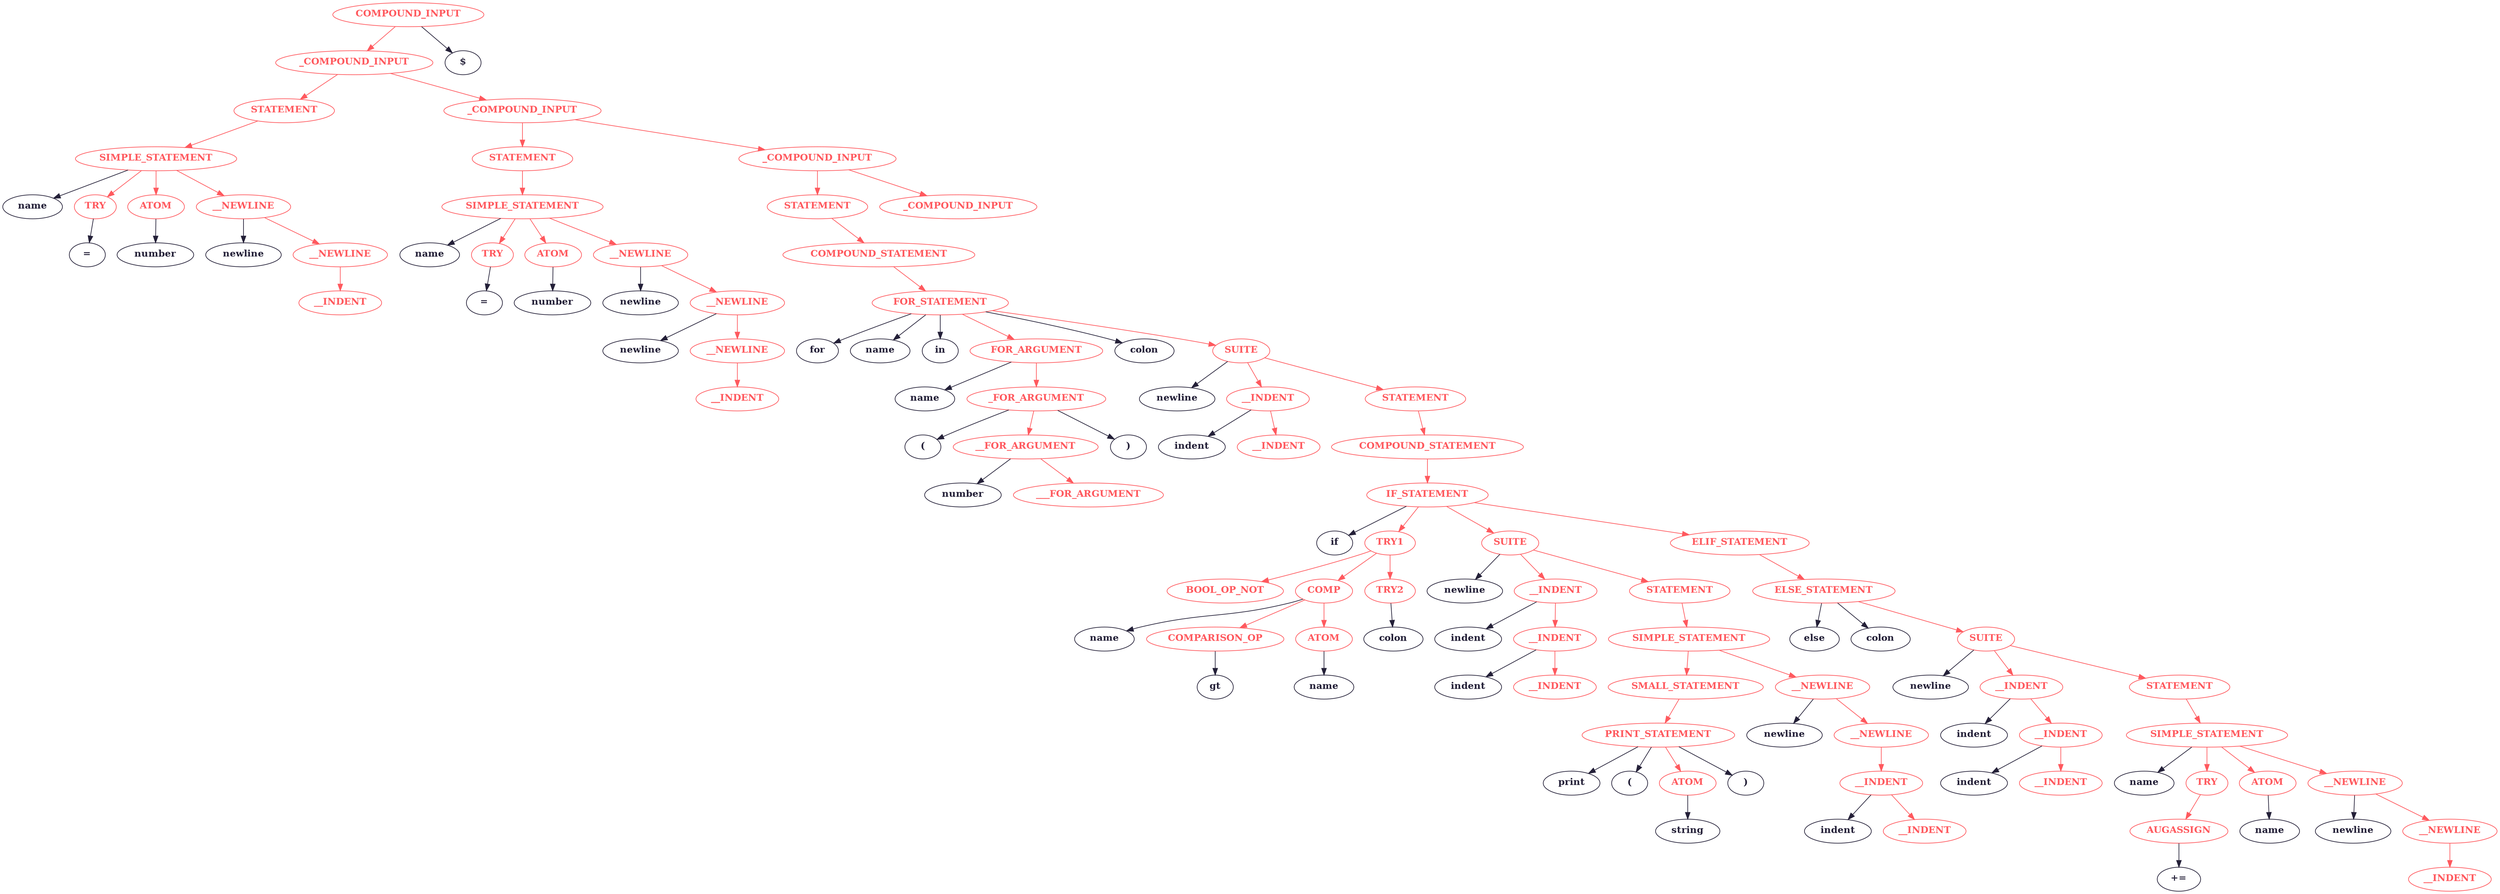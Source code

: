 digraph G{
n0[label=<<B>COMPOUND_INPUT</B>>, color="#FF595E", fontcolor="#FF595E"]
n1[label=<<B>_COMPOUND_INPUT</B>>, color="#FF595E", fontcolor="#FF595E"]
n2[label=<<B>STATEMENT</B>>, color="#FF595E", fontcolor="#FF595E"]
n3[label=<<B>SIMPLE_STATEMENT</B>>, color="#FF595E", fontcolor="#FF595E"]
n4[label=<<B> name </B>>, color="#242038", fontcolor="#242038"]
n5[label=<<B>TRY</B>>, color="#FF595E", fontcolor="#FF595E"]
n6[label=<<B> = </B>>, color="#242038", fontcolor="#242038"]
n7[label=<<B>ATOM</B>>, color="#FF595E", fontcolor="#FF595E"]
n8[label=<<B> number </B>>, color="#242038", fontcolor="#242038"]
n9[label=<<B>__NEWLINE</B>>, color="#FF595E", fontcolor="#FF595E"]
n10[label=<<B> newline </B>>, color="#242038", fontcolor="#242038"]
n11[label=<<B>__NEWLINE</B>>, color="#FF595E", fontcolor="#FF595E"]
n12[label=<<B>__INDENT</B>>, color="#FF595E", fontcolor="#FF595E"]
n13[label=<<B>_COMPOUND_INPUT</B>>, color="#FF595E", fontcolor="#FF595E"]
n14[label=<<B>STATEMENT</B>>, color="#FF595E", fontcolor="#FF595E"]
n15[label=<<B>SIMPLE_STATEMENT</B>>, color="#FF595E", fontcolor="#FF595E"]
n16[label=<<B> name </B>>, color="#242038", fontcolor="#242038"]
n17[label=<<B>TRY</B>>, color="#FF595E", fontcolor="#FF595E"]
n18[label=<<B> = </B>>, color="#242038", fontcolor="#242038"]
n19[label=<<B>ATOM</B>>, color="#FF595E", fontcolor="#FF595E"]
n20[label=<<B> number </B>>, color="#242038", fontcolor="#242038"]
n21[label=<<B>__NEWLINE</B>>, color="#FF595E", fontcolor="#FF595E"]
n22[label=<<B> newline </B>>, color="#242038", fontcolor="#242038"]
n23[label=<<B>__NEWLINE</B>>, color="#FF595E", fontcolor="#FF595E"]
n24[label=<<B> newline </B>>, color="#242038", fontcolor="#242038"]
n25[label=<<B>__NEWLINE</B>>, color="#FF595E", fontcolor="#FF595E"]
n26[label=<<B>__INDENT</B>>, color="#FF595E", fontcolor="#FF595E"]
n27[label=<<B>_COMPOUND_INPUT</B>>, color="#FF595E", fontcolor="#FF595E"]
n28[label=<<B>STATEMENT</B>>, color="#FF595E", fontcolor="#FF595E"]
n29[label=<<B>COMPOUND_STATEMENT</B>>, color="#FF595E", fontcolor="#FF595E"]
n30[label=<<B>FOR_STATEMENT</B>>, color="#FF595E", fontcolor="#FF595E"]
n31[label=<<B> for </B>>, color="#242038", fontcolor="#242038"]
n32[label=<<B> name </B>>, color="#242038", fontcolor="#242038"]
n33[label=<<B> in </B>>, color="#242038", fontcolor="#242038"]
n34[label=<<B>FOR_ARGUMENT</B>>, color="#FF595E", fontcolor="#FF595E"]
n35[label=<<B> name </B>>, color="#242038", fontcolor="#242038"]
n36[label=<<B>_FOR_ARGUMENT</B>>, color="#FF595E", fontcolor="#FF595E"]
n37[label=<<B> ( </B>>, color="#242038", fontcolor="#242038"]
n38[label=<<B>__FOR_ARGUMENT</B>>, color="#FF595E", fontcolor="#FF595E"]
n39[label=<<B> number </B>>, color="#242038", fontcolor="#242038"]
n40[label=<<B>___FOR_ARGUMENT</B>>, color="#FF595E", fontcolor="#FF595E"]
n41[label=<<B> ) </B>>, color="#242038", fontcolor="#242038"]
n42[label=<<B> colon </B>>, color="#242038", fontcolor="#242038"]
n43[label=<<B>SUITE</B>>, color="#FF595E", fontcolor="#FF595E"]
n44[label=<<B> newline </B>>, color="#242038", fontcolor="#242038"]
n45[label=<<B>__INDENT</B>>, color="#FF595E", fontcolor="#FF595E"]
n46[label=<<B> indent </B>>, color="#242038", fontcolor="#242038"]
n47[label=<<B>__INDENT</B>>, color="#FF595E", fontcolor="#FF595E"]
n48[label=<<B>STATEMENT</B>>, color="#FF595E", fontcolor="#FF595E"]
n49[label=<<B>COMPOUND_STATEMENT</B>>, color="#FF595E", fontcolor="#FF595E"]
n50[label=<<B>IF_STATEMENT</B>>, color="#FF595E", fontcolor="#FF595E"]
n51[label=<<B> if </B>>, color="#242038", fontcolor="#242038"]
n52[label=<<B>TRY1</B>>, color="#FF595E", fontcolor="#FF595E"]
n53[label=<<B>BOOL_OP_NOT</B>>, color="#FF595E", fontcolor="#FF595E"]
n54[label=<<B>COMP</B>>, color="#FF595E", fontcolor="#FF595E"]
n55[label=<<B> name </B>>, color="#242038", fontcolor="#242038"]
n56[label=<<B>COMPARISON_OP</B>>, color="#FF595E", fontcolor="#FF595E"]
n57[label=<<B> gt </B>>, color="#242038", fontcolor="#242038"]
n58[label=<<B>ATOM</B>>, color="#FF595E", fontcolor="#FF595E"]
n59[label=<<B> name </B>>, color="#242038", fontcolor="#242038"]
n60[label=<<B>TRY2</B>>, color="#FF595E", fontcolor="#FF595E"]
n61[label=<<B> colon </B>>, color="#242038", fontcolor="#242038"]
n62[label=<<B>SUITE</B>>, color="#FF595E", fontcolor="#FF595E"]
n63[label=<<B> newline </B>>, color="#242038", fontcolor="#242038"]
n64[label=<<B>__INDENT</B>>, color="#FF595E", fontcolor="#FF595E"]
n65[label=<<B> indent </B>>, color="#242038", fontcolor="#242038"]
n66[label=<<B>__INDENT</B>>, color="#FF595E", fontcolor="#FF595E"]
n67[label=<<B> indent </B>>, color="#242038", fontcolor="#242038"]
n68[label=<<B>__INDENT</B>>, color="#FF595E", fontcolor="#FF595E"]
n69[label=<<B>STATEMENT</B>>, color="#FF595E", fontcolor="#FF595E"]
n70[label=<<B>SIMPLE_STATEMENT</B>>, color="#FF595E", fontcolor="#FF595E"]
n71[label=<<B>SMALL_STATEMENT</B>>, color="#FF595E", fontcolor="#FF595E"]
n72[label=<<B>PRINT_STATEMENT</B>>, color="#FF595E", fontcolor="#FF595E"]
n73[label=<<B> print </B>>, color="#242038", fontcolor="#242038"]
n74[label=<<B> ( </B>>, color="#242038", fontcolor="#242038"]
n75[label=<<B>ATOM</B>>, color="#FF595E", fontcolor="#FF595E"]
n76[label=<<B> string </B>>, color="#242038", fontcolor="#242038"]
n77[label=<<B> ) </B>>, color="#242038", fontcolor="#242038"]
n78[label=<<B>__NEWLINE</B>>, color="#FF595E", fontcolor="#FF595E"]
n79[label=<<B> newline </B>>, color="#242038", fontcolor="#242038"]
n80[label=<<B>__NEWLINE</B>>, color="#FF595E", fontcolor="#FF595E"]
n81[label=<<B>__INDENT</B>>, color="#FF595E", fontcolor="#FF595E"]
n82[label=<<B> indent </B>>, color="#242038", fontcolor="#242038"]
n83[label=<<B>__INDENT</B>>, color="#FF595E", fontcolor="#FF595E"]
n84[label=<<B>ELIF_STATEMENT</B>>, color="#FF595E", fontcolor="#FF595E"]
n85[label=<<B>ELSE_STATEMENT</B>>, color="#FF595E", fontcolor="#FF595E"]
n86[label=<<B> else </B>>, color="#242038", fontcolor="#242038"]
n87[label=<<B> colon </B>>, color="#242038", fontcolor="#242038"]
n88[label=<<B>SUITE</B>>, color="#FF595E", fontcolor="#FF595E"]
n89[label=<<B> newline </B>>, color="#242038", fontcolor="#242038"]
n90[label=<<B>__INDENT</B>>, color="#FF595E", fontcolor="#FF595E"]
n91[label=<<B> indent </B>>, color="#242038", fontcolor="#242038"]
n92[label=<<B>__INDENT</B>>, color="#FF595E", fontcolor="#FF595E"]
n93[label=<<B> indent </B>>, color="#242038", fontcolor="#242038"]
n94[label=<<B>__INDENT</B>>, color="#FF595E", fontcolor="#FF595E"]
n95[label=<<B>STATEMENT</B>>, color="#FF595E", fontcolor="#FF595E"]
n96[label=<<B>SIMPLE_STATEMENT</B>>, color="#FF595E", fontcolor="#FF595E"]
n97[label=<<B> name </B>>, color="#242038", fontcolor="#242038"]
n98[label=<<B>TRY</B>>, color="#FF595E", fontcolor="#FF595E"]
n99[label=<<B>AUGASSIGN</B>>, color="#FF595E", fontcolor="#FF595E"]
n100[label=<<B> += </B>>, color="#242038", fontcolor="#242038"]
n101[label=<<B>ATOM</B>>, color="#FF595E", fontcolor="#FF595E"]
n102[label=<<B> name </B>>, color="#242038", fontcolor="#242038"]
n103[label=<<B>__NEWLINE</B>>, color="#FF595E", fontcolor="#FF595E"]
n104[label=<<B> newline </B>>, color="#242038", fontcolor="#242038"]
n105[label=<<B>__NEWLINE</B>>, color="#FF595E", fontcolor="#FF595E"]
n106[label=<<B>__INDENT</B>>, color="#FF595E", fontcolor="#FF595E"]
n107[label=<<B>_COMPOUND_INPUT</B>>, color="#FF595E", fontcolor="#FF595E"]
n108[label=<<B> $ </B>>, color="#242038", fontcolor="#242038"]
n0->n1[color="#FF595E"]
n1->n2[color="#FF595E"]
n2->n3[color="#FF595E"]
n3->n4[color="#242038"]
n3->n5[color="#FF595E"]
n5->n6[color="#242038"]
n3->n7[color="#FF595E"]
n7->n8[color="#242038"]
n3->n9[color="#FF595E"]
n9->n10[color="#242038"]
n9->n11[color="#FF595E"]
n11->n12[color="#FF595E"]
n1->n13[color="#FF595E"]
n13->n14[color="#FF595E"]
n14->n15[color="#FF595E"]
n15->n16[color="#242038"]
n15->n17[color="#FF595E"]
n17->n18[color="#242038"]
n15->n19[color="#FF595E"]
n19->n20[color="#242038"]
n15->n21[color="#FF595E"]
n21->n22[color="#242038"]
n21->n23[color="#FF595E"]
n23->n24[color="#242038"]
n23->n25[color="#FF595E"]
n25->n26[color="#FF595E"]
n13->n27[color="#FF595E"]
n27->n28[color="#FF595E"]
n28->n29[color="#FF595E"]
n29->n30[color="#FF595E"]
n30->n31[color="#242038"]
n30->n32[color="#242038"]
n30->n33[color="#242038"]
n30->n34[color="#FF595E"]
n34->n35[color="#242038"]
n34->n36[color="#FF595E"]
n36->n37[color="#242038"]
n36->n38[color="#FF595E"]
n38->n39[color="#242038"]
n38->n40[color="#FF595E"]
n36->n41[color="#242038"]
n30->n42[color="#242038"]
n30->n43[color="#FF595E"]
n43->n44[color="#242038"]
n43->n45[color="#FF595E"]
n45->n46[color="#242038"]
n45->n47[color="#FF595E"]
n43->n48[color="#FF595E"]
n48->n49[color="#FF595E"]
n49->n50[color="#FF595E"]
n50->n51[color="#242038"]
n50->n52[color="#FF595E"]
n52->n53[color="#FF595E"]
n52->n54[color="#FF595E"]
n54->n55[color="#242038"]
n54->n56[color="#FF595E"]
n56->n57[color="#242038"]
n54->n58[color="#FF595E"]
n58->n59[color="#242038"]
n52->n60[color="#FF595E"]
n60->n61[color="#242038"]
n50->n62[color="#FF595E"]
n62->n63[color="#242038"]
n62->n64[color="#FF595E"]
n64->n65[color="#242038"]
n64->n66[color="#FF595E"]
n66->n67[color="#242038"]
n66->n68[color="#FF595E"]
n62->n69[color="#FF595E"]
n69->n70[color="#FF595E"]
n70->n71[color="#FF595E"]
n71->n72[color="#FF595E"]
n72->n73[color="#242038"]
n72->n74[color="#242038"]
n72->n75[color="#FF595E"]
n75->n76[color="#242038"]
n72->n77[color="#242038"]
n70->n78[color="#FF595E"]
n78->n79[color="#242038"]
n78->n80[color="#FF595E"]
n80->n81[color="#FF595E"]
n81->n82[color="#242038"]
n81->n83[color="#FF595E"]
n50->n84[color="#FF595E"]
n84->n85[color="#FF595E"]
n85->n86[color="#242038"]
n85->n87[color="#242038"]
n85->n88[color="#FF595E"]
n88->n89[color="#242038"]
n88->n90[color="#FF595E"]
n90->n91[color="#242038"]
n90->n92[color="#FF595E"]
n92->n93[color="#242038"]
n92->n94[color="#FF595E"]
n88->n95[color="#FF595E"]
n95->n96[color="#FF595E"]
n96->n97[color="#242038"]
n96->n98[color="#FF595E"]
n98->n99[color="#FF595E"]
n99->n100[color="#242038"]
n96->n101[color="#FF595E"]
n101->n102[color="#242038"]
n96->n103[color="#FF595E"]
n103->n104[color="#242038"]
n103->n105[color="#FF595E"]
n105->n106[color="#FF595E"]
n27->n107[color="#FF595E"]
n0->n108[color="#242038"]
}
